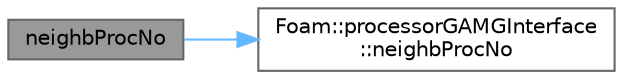 digraph "neighbProcNo"
{
 // LATEX_PDF_SIZE
  bgcolor="transparent";
  edge [fontname=Helvetica,fontsize=10,labelfontname=Helvetica,labelfontsize=10];
  node [fontname=Helvetica,fontsize=10,shape=box,height=0.2,width=0.4];
  rankdir="LR";
  Node1 [id="Node000001",label="neighbProcNo",height=0.2,width=0.4,color="gray40", fillcolor="grey60", style="filled", fontcolor="black",tooltip=" "];
  Node1 -> Node2 [id="edge1_Node000001_Node000002",color="steelblue1",style="solid",tooltip=" "];
  Node2 [id="Node000002",label="Foam::processorGAMGInterface\l::neighbProcNo",height=0.2,width=0.4,color="grey40", fillcolor="white", style="filled",URL="$classFoam_1_1processorGAMGInterface.html#aec39d4012734e316110f2d070624fa71",tooltip=" "];
}
